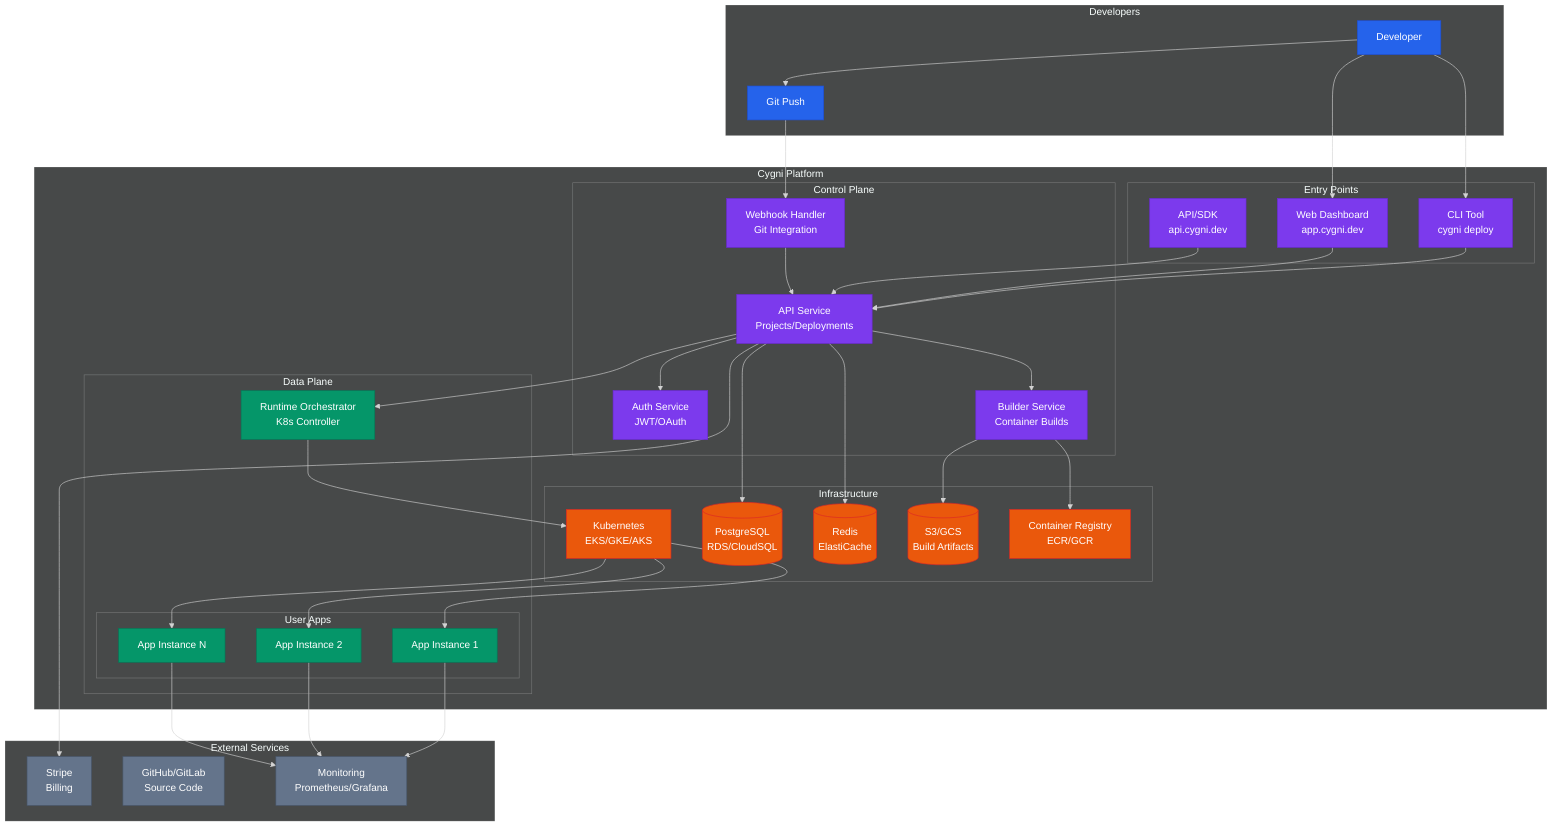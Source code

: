 %%{init: {'theme':'dark'}}%%
graph TB
    subgraph "Developers"
        DEV[Developer]
        GIT[Git Push]
    end

    subgraph "Cygni Platform"
        subgraph "Entry Points"
            CLI[CLI Tool<br/>cygni deploy]
            WEB[Web Dashboard<br/>app.cygni.dev]
            API[API/SDK<br/>api.cygni.dev]
        end

        subgraph "Control Plane"
            AUTH_SVC[Auth Service<br/>JWT/OAuth]
            API_SVC[API Service<br/>Projects/Deployments]
            BUILD_SVC[Builder Service<br/>Container Builds]
            WEBHOOK[Webhook Handler<br/>Git Integration]
        end

        subgraph "Data Plane"
            ORCH[Runtime Orchestrator<br/>K8s Controller]
            subgraph "User Apps"
                APP1[App Instance 1]
                APP2[App Instance 2]
                APP3[App Instance N]
            end
        end

        subgraph "Infrastructure"
            K8S[Kubernetes<br/>EKS/GKE/AKS]
            DB[(PostgreSQL<br/>RDS/CloudSQL)]
            CACHE[(Redis<br/>ElastiCache)]
            STORAGE[(S3/GCS<br/>Build Artifacts)]
            REGISTRY[Container Registry<br/>ECR/GCR]
        end
    end

    subgraph "External Services"
        STRIPE[Stripe<br/>Billing]
        GITHUB[GitHub/GitLab<br/>Source Code]
        MONITORING[Monitoring<br/>Prometheus/Grafana]
    end

    %% User flows
    DEV --> CLI
    DEV --> WEB
    DEV --> GIT
    
    GIT --> WEBHOOK
    
    %% Entry point connections
    CLI --> API_SVC
    WEB --> API_SVC
    API --> API_SVC
    
    %% Control plane flow
    API_SVC --> AUTH_SVC
    API_SVC --> BUILD_SVC
    API_SVC --> DB
    API_SVC --> CACHE
    API_SVC --> STRIPE
    
    WEBHOOK --> API_SVC
    
    BUILD_SVC --> STORAGE
    BUILD_SVC --> REGISTRY
    
    %% Deployment flow
    API_SVC --> ORCH
    ORCH --> K8S
    K8S --> APP1
    K8S --> APP2
    K8S --> APP3
    
    %% Monitoring
    APP1 --> MONITORING
    APP2 --> MONITORING
    APP3 --> MONITORING
    
    %% Styling
    classDef userNode fill:#2563eb,stroke:#1d4ed8,color:#fff
    classDef controlPlane fill:#7c3aed,stroke:#6d28d9,color:#fff
    classDef dataPlane fill:#059669,stroke:#047857,color:#fff
    classDef infrastructure fill:#ea580c,stroke:#dc2626,color:#fff
    classDef external fill:#64748b,stroke:#475569,color:#fff
    
    class DEV,GIT userNode
    class CLI,WEB,API,AUTH_SVC,API_SVC,BUILD_SVC,WEBHOOK controlPlane
    class ORCH,APP1,APP2,APP3 dataPlane
    class K8S,DB,CACHE,STORAGE,REGISTRY infrastructure
    class STRIPE,GITHUB,MONITORING external